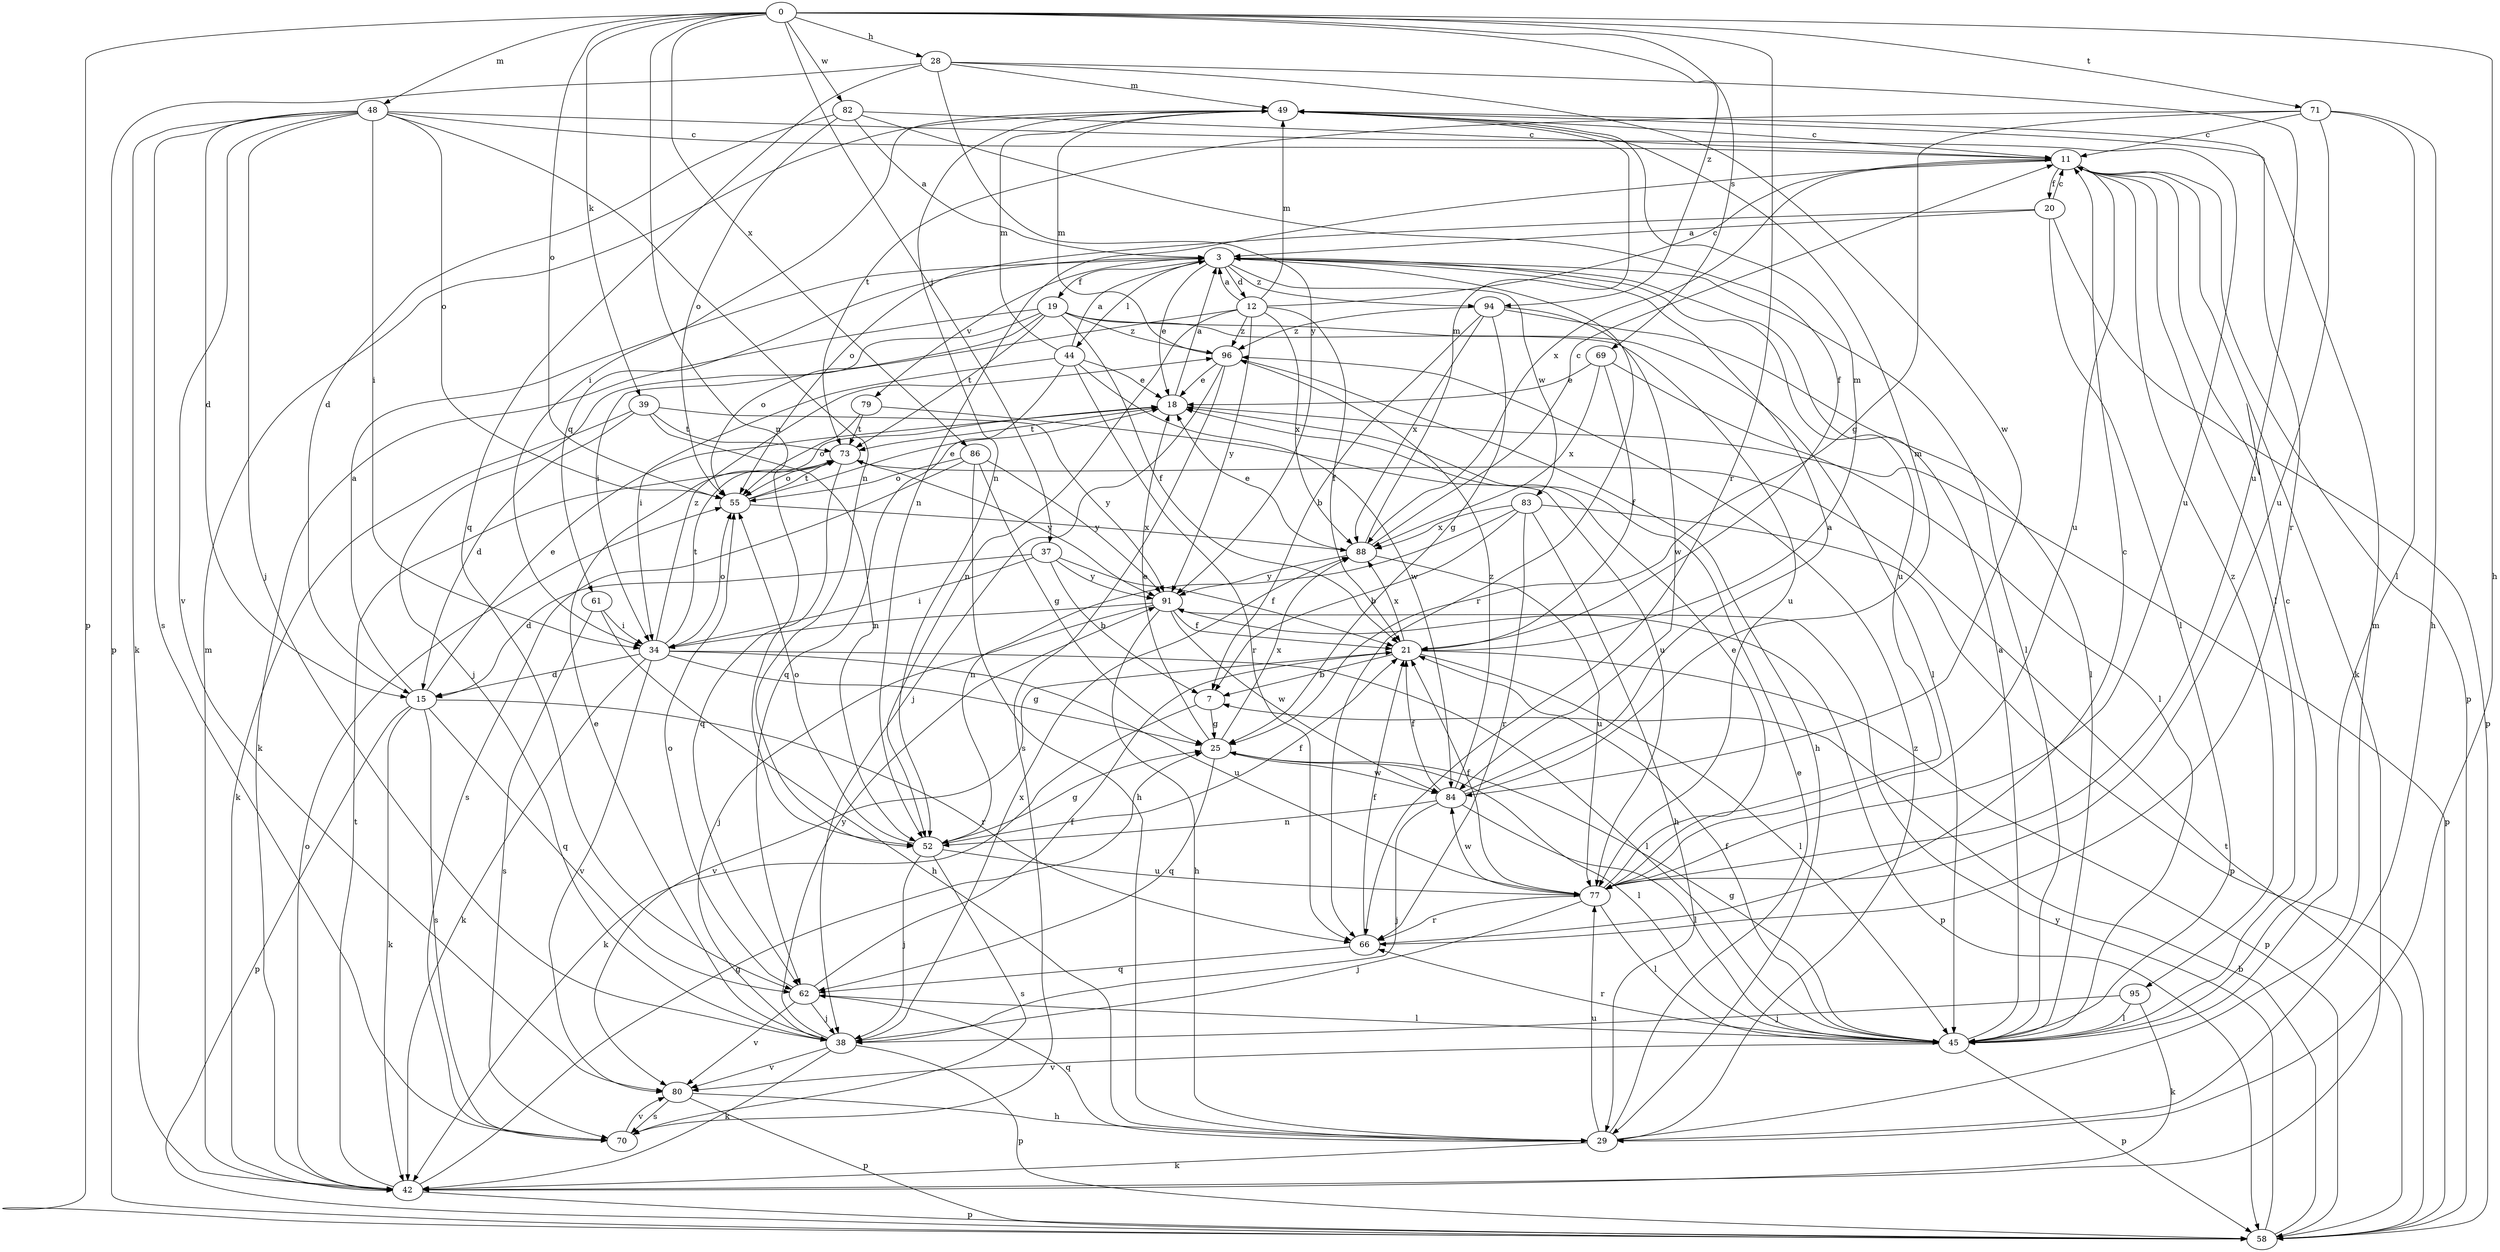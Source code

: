 strict digraph  {
0;
3;
7;
11;
12;
15;
18;
19;
20;
21;
25;
28;
29;
34;
37;
38;
39;
42;
44;
45;
48;
49;
52;
55;
58;
61;
62;
66;
69;
70;
71;
73;
77;
79;
80;
82;
83;
84;
86;
88;
91;
94;
95;
96;
0 -> 28  [label=h];
0 -> 29  [label=h];
0 -> 37  [label=j];
0 -> 39  [label=k];
0 -> 48  [label=m];
0 -> 52  [label=n];
0 -> 55  [label=o];
0 -> 58  [label=p];
0 -> 66  [label=r];
0 -> 69  [label=s];
0 -> 71  [label=t];
0 -> 82  [label=w];
0 -> 86  [label=x];
0 -> 94  [label=z];
3 -> 12  [label=d];
3 -> 18  [label=e];
3 -> 19  [label=f];
3 -> 44  [label=l];
3 -> 45  [label=l];
3 -> 61  [label=q];
3 -> 66  [label=r];
3 -> 77  [label=u];
3 -> 79  [label=v];
3 -> 83  [label=w];
3 -> 94  [label=z];
7 -> 25  [label=g];
7 -> 42  [label=k];
11 -> 20  [label=f];
11 -> 42  [label=k];
11 -> 45  [label=l];
11 -> 52  [label=n];
11 -> 58  [label=p];
11 -> 77  [label=u];
11 -> 88  [label=x];
11 -> 95  [label=z];
12 -> 3  [label=a];
12 -> 11  [label=c];
12 -> 21  [label=f];
12 -> 34  [label=i];
12 -> 49  [label=m];
12 -> 52  [label=n];
12 -> 88  [label=x];
12 -> 91  [label=y];
12 -> 96  [label=z];
15 -> 3  [label=a];
15 -> 18  [label=e];
15 -> 42  [label=k];
15 -> 58  [label=p];
15 -> 62  [label=q];
15 -> 66  [label=r];
15 -> 70  [label=s];
18 -> 3  [label=a];
18 -> 58  [label=p];
18 -> 73  [label=t];
19 -> 21  [label=f];
19 -> 38  [label=j];
19 -> 42  [label=k];
19 -> 45  [label=l];
19 -> 55  [label=o];
19 -> 73  [label=t];
19 -> 77  [label=u];
19 -> 96  [label=z];
20 -> 3  [label=a];
20 -> 11  [label=c];
20 -> 45  [label=l];
20 -> 55  [label=o];
20 -> 58  [label=p];
21 -> 7  [label=b];
21 -> 45  [label=l];
21 -> 49  [label=m];
21 -> 58  [label=p];
21 -> 80  [label=v];
21 -> 88  [label=x];
25 -> 18  [label=e];
25 -> 45  [label=l];
25 -> 62  [label=q];
25 -> 84  [label=w];
25 -> 88  [label=x];
28 -> 49  [label=m];
28 -> 58  [label=p];
28 -> 62  [label=q];
28 -> 77  [label=u];
28 -> 84  [label=w];
28 -> 91  [label=y];
29 -> 18  [label=e];
29 -> 42  [label=k];
29 -> 49  [label=m];
29 -> 62  [label=q];
29 -> 77  [label=u];
29 -> 96  [label=z];
34 -> 15  [label=d];
34 -> 25  [label=g];
34 -> 42  [label=k];
34 -> 45  [label=l];
34 -> 55  [label=o];
34 -> 73  [label=t];
34 -> 77  [label=u];
34 -> 80  [label=v];
34 -> 96  [label=z];
37 -> 7  [label=b];
37 -> 15  [label=d];
37 -> 21  [label=f];
37 -> 34  [label=i];
37 -> 91  [label=y];
38 -> 18  [label=e];
38 -> 42  [label=k];
38 -> 58  [label=p];
38 -> 80  [label=v];
38 -> 88  [label=x];
38 -> 91  [label=y];
39 -> 15  [label=d];
39 -> 42  [label=k];
39 -> 52  [label=n];
39 -> 73  [label=t];
39 -> 91  [label=y];
42 -> 25  [label=g];
42 -> 49  [label=m];
42 -> 55  [label=o];
42 -> 58  [label=p];
42 -> 73  [label=t];
44 -> 3  [label=a];
44 -> 18  [label=e];
44 -> 34  [label=i];
44 -> 49  [label=m];
44 -> 62  [label=q];
44 -> 66  [label=r];
44 -> 84  [label=w];
45 -> 3  [label=a];
45 -> 11  [label=c];
45 -> 21  [label=f];
45 -> 25  [label=g];
45 -> 58  [label=p];
45 -> 66  [label=r];
45 -> 80  [label=v];
48 -> 11  [label=c];
48 -> 15  [label=d];
48 -> 34  [label=i];
48 -> 38  [label=j];
48 -> 42  [label=k];
48 -> 52  [label=n];
48 -> 55  [label=o];
48 -> 70  [label=s];
48 -> 77  [label=u];
48 -> 80  [label=v];
49 -> 11  [label=c];
49 -> 34  [label=i];
49 -> 52  [label=n];
49 -> 66  [label=r];
52 -> 21  [label=f];
52 -> 25  [label=g];
52 -> 38  [label=j];
52 -> 55  [label=o];
52 -> 70  [label=s];
52 -> 77  [label=u];
55 -> 18  [label=e];
55 -> 73  [label=t];
55 -> 88  [label=x];
58 -> 7  [label=b];
58 -> 73  [label=t];
58 -> 91  [label=y];
61 -> 29  [label=h];
61 -> 34  [label=i];
61 -> 70  [label=s];
62 -> 21  [label=f];
62 -> 38  [label=j];
62 -> 45  [label=l];
62 -> 55  [label=o];
62 -> 80  [label=v];
66 -> 11  [label=c];
66 -> 21  [label=f];
66 -> 62  [label=q];
69 -> 18  [label=e];
69 -> 21  [label=f];
69 -> 45  [label=l];
69 -> 88  [label=x];
70 -> 80  [label=v];
71 -> 11  [label=c];
71 -> 25  [label=g];
71 -> 29  [label=h];
71 -> 45  [label=l];
71 -> 73  [label=t];
71 -> 77  [label=u];
73 -> 55  [label=o];
73 -> 62  [label=q];
73 -> 91  [label=y];
77 -> 18  [label=e];
77 -> 21  [label=f];
77 -> 38  [label=j];
77 -> 45  [label=l];
77 -> 66  [label=r];
77 -> 84  [label=w];
79 -> 55  [label=o];
79 -> 73  [label=t];
79 -> 77  [label=u];
80 -> 29  [label=h];
80 -> 58  [label=p];
80 -> 70  [label=s];
82 -> 3  [label=a];
82 -> 11  [label=c];
82 -> 15  [label=d];
82 -> 21  [label=f];
82 -> 55  [label=o];
83 -> 7  [label=b];
83 -> 29  [label=h];
83 -> 52  [label=n];
83 -> 58  [label=p];
83 -> 66  [label=r];
83 -> 88  [label=x];
84 -> 3  [label=a];
84 -> 21  [label=f];
84 -> 38  [label=j];
84 -> 45  [label=l];
84 -> 49  [label=m];
84 -> 52  [label=n];
84 -> 96  [label=z];
86 -> 25  [label=g];
86 -> 29  [label=h];
86 -> 55  [label=o];
86 -> 70  [label=s];
86 -> 91  [label=y];
88 -> 11  [label=c];
88 -> 18  [label=e];
88 -> 49  [label=m];
88 -> 77  [label=u];
88 -> 91  [label=y];
91 -> 21  [label=f];
91 -> 29  [label=h];
91 -> 34  [label=i];
91 -> 38  [label=j];
91 -> 58  [label=p];
91 -> 84  [label=w];
94 -> 7  [label=b];
94 -> 25  [label=g];
94 -> 45  [label=l];
94 -> 84  [label=w];
94 -> 88  [label=x];
94 -> 96  [label=z];
95 -> 38  [label=j];
95 -> 42  [label=k];
95 -> 45  [label=l];
96 -> 18  [label=e];
96 -> 29  [label=h];
96 -> 38  [label=j];
96 -> 49  [label=m];
96 -> 70  [label=s];
}
